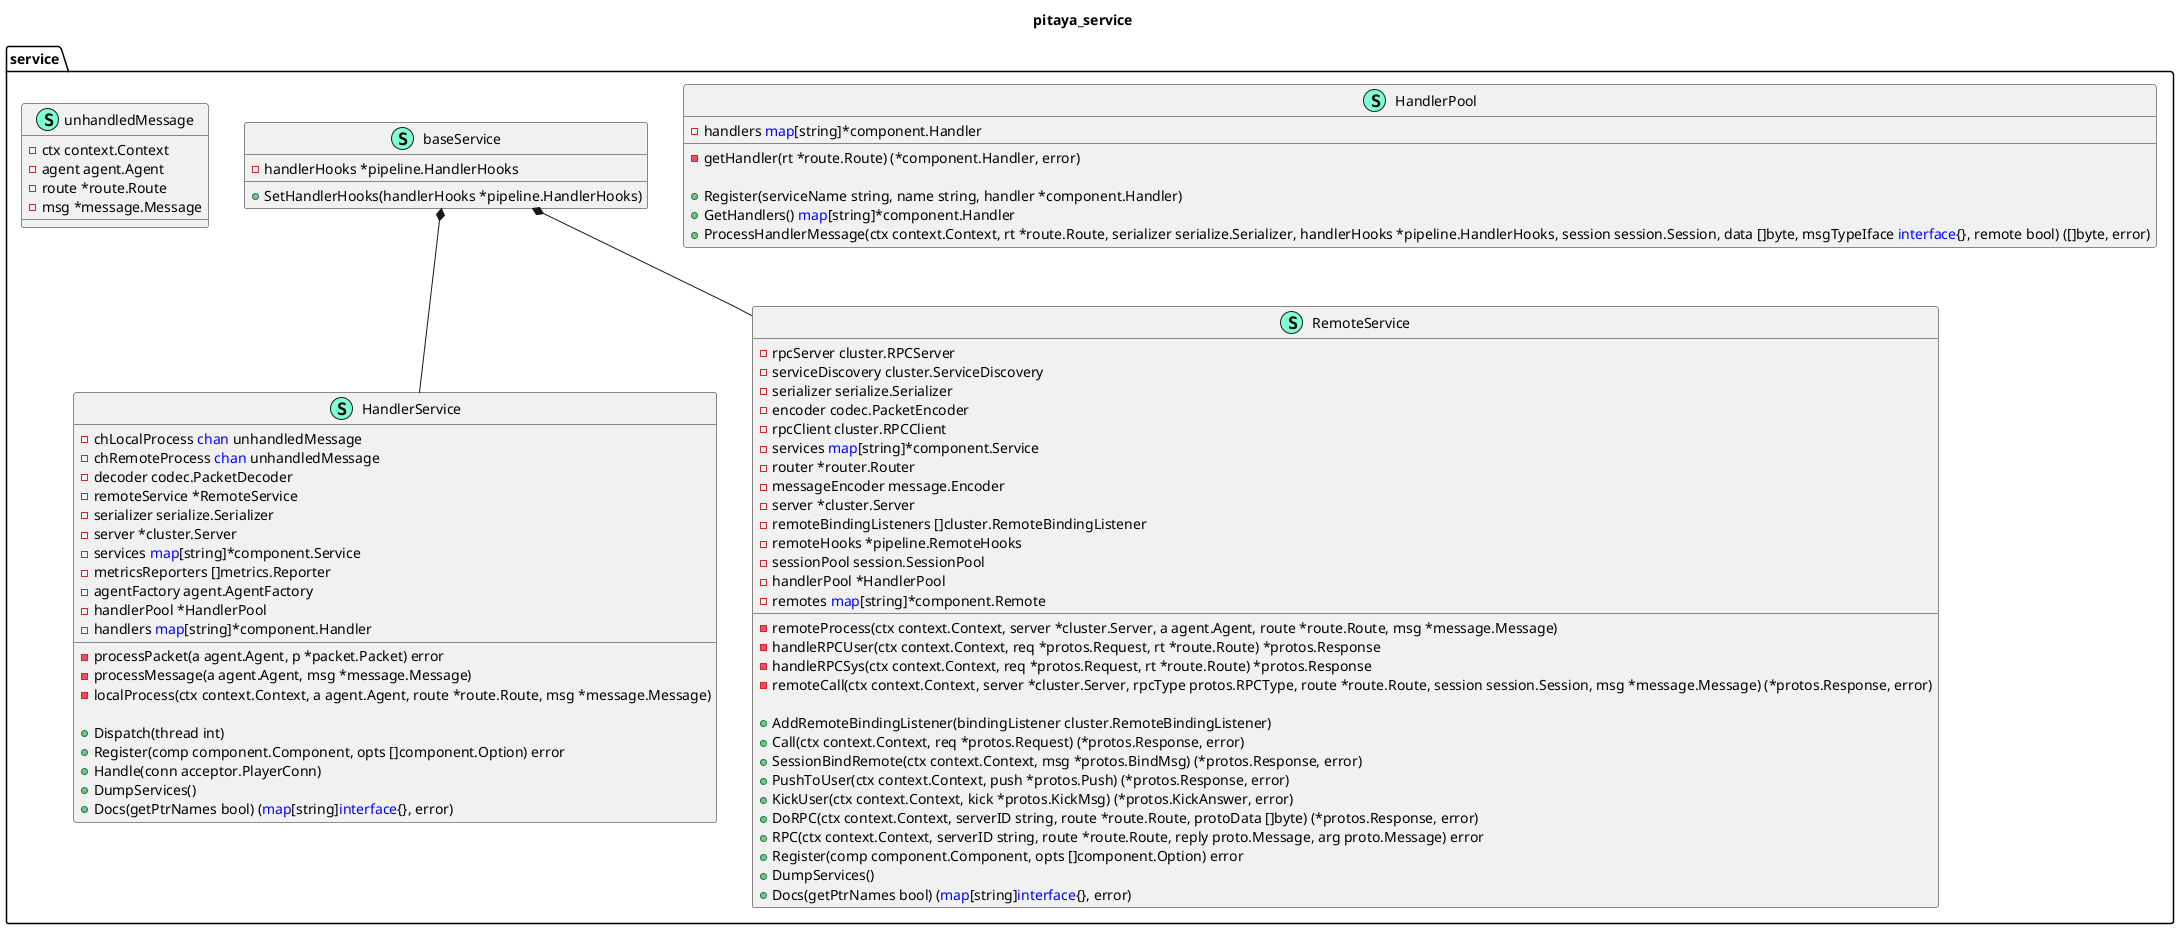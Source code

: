@startuml
title pitaya_service
namespace service {
    class HandlerPool << (S,Aquamarine) >> {
        - handlers <font color=blue>map</font>[string]*component.Handler

        - getHandler(rt *route.Route) (*component.Handler, error)

        + Register(serviceName string, name string, handler *component.Handler) 
        + GetHandlers() <font color=blue>map</font>[string]*component.Handler
        + ProcessHandlerMessage(ctx context.Context, rt *route.Route, serializer serialize.Serializer, handlerHooks *pipeline.HandlerHooks, session session.Session, data []byte, msgTypeIface <font color=blue>interface</font>{}, remote bool) ([]byte, error)

    }
    class HandlerService << (S,Aquamarine) >> {
        - chLocalProcess <font color=blue>chan</font> unhandledMessage
        - chRemoteProcess <font color=blue>chan</font> unhandledMessage
        - decoder codec.PacketDecoder
        - remoteService *RemoteService
        - serializer serialize.Serializer
        - server *cluster.Server
        - services <font color=blue>map</font>[string]*component.Service
        - metricsReporters []metrics.Reporter
        - agentFactory agent.AgentFactory
        - handlerPool *HandlerPool
        - handlers <font color=blue>map</font>[string]*component.Handler

        - processPacket(a agent.Agent, p *packet.Packet) error
        - processMessage(a agent.Agent, msg *message.Message) 
        - localProcess(ctx context.Context, a agent.Agent, route *route.Route, msg *message.Message) 

        + Dispatch(thread int) 
        + Register(comp component.Component, opts []component.Option) error
        + Handle(conn acceptor.PlayerConn) 
        + DumpServices() 
        + Docs(getPtrNames bool) (<font color=blue>map</font>[string]<font color=blue>interface</font>{}, error)

    }
    class RemoteService << (S,Aquamarine) >> {
        - rpcServer cluster.RPCServer
        - serviceDiscovery cluster.ServiceDiscovery
        - serializer serialize.Serializer
        - encoder codec.PacketEncoder
        - rpcClient cluster.RPCClient
        - services <font color=blue>map</font>[string]*component.Service
        - router *router.Router
        - messageEncoder message.Encoder
        - server *cluster.Server
        - remoteBindingListeners []cluster.RemoteBindingListener
        - remoteHooks *pipeline.RemoteHooks
        - sessionPool session.SessionPool
        - handlerPool *HandlerPool
        - remotes <font color=blue>map</font>[string]*component.Remote

        - remoteProcess(ctx context.Context, server *cluster.Server, a agent.Agent, route *route.Route, msg *message.Message) 
        - handleRPCUser(ctx context.Context, req *protos.Request, rt *route.Route) *protos.Response
        - handleRPCSys(ctx context.Context, req *protos.Request, rt *route.Route) *protos.Response
        - remoteCall(ctx context.Context, server *cluster.Server, rpcType protos.RPCType, route *route.Route, session session.Session, msg *message.Message) (*protos.Response, error)

        + AddRemoteBindingListener(bindingListener cluster.RemoteBindingListener) 
        + Call(ctx context.Context, req *protos.Request) (*protos.Response, error)
        + SessionBindRemote(ctx context.Context, msg *protos.BindMsg) (*protos.Response, error)
        + PushToUser(ctx context.Context, push *protos.Push) (*protos.Response, error)
        + KickUser(ctx context.Context, kick *protos.KickMsg) (*protos.KickAnswer, error)
        + DoRPC(ctx context.Context, serverID string, route *route.Route, protoData []byte) (*protos.Response, error)
        + RPC(ctx context.Context, serverID string, route *route.Route, reply proto.Message, arg proto.Message) error
        + Register(comp component.Component, opts []component.Option) error
        + DumpServices() 
        + Docs(getPtrNames bool) (<font color=blue>map</font>[string]<font color=blue>interface</font>{}, error)

    }
    class baseService << (S,Aquamarine) >> {
        - handlerHooks *pipeline.HandlerHooks

        + SetHandlerHooks(handlerHooks *pipeline.HandlerHooks) 

    }
    class unhandledMessage << (S,Aquamarine) >> {
        - ctx context.Context
        - agent agent.Agent
        - route *route.Route
        - msg *message.Message

    }
}
"service.baseService" *-- "service.HandlerService"
"service.baseService" *-- "service.RemoteService"


@enduml
